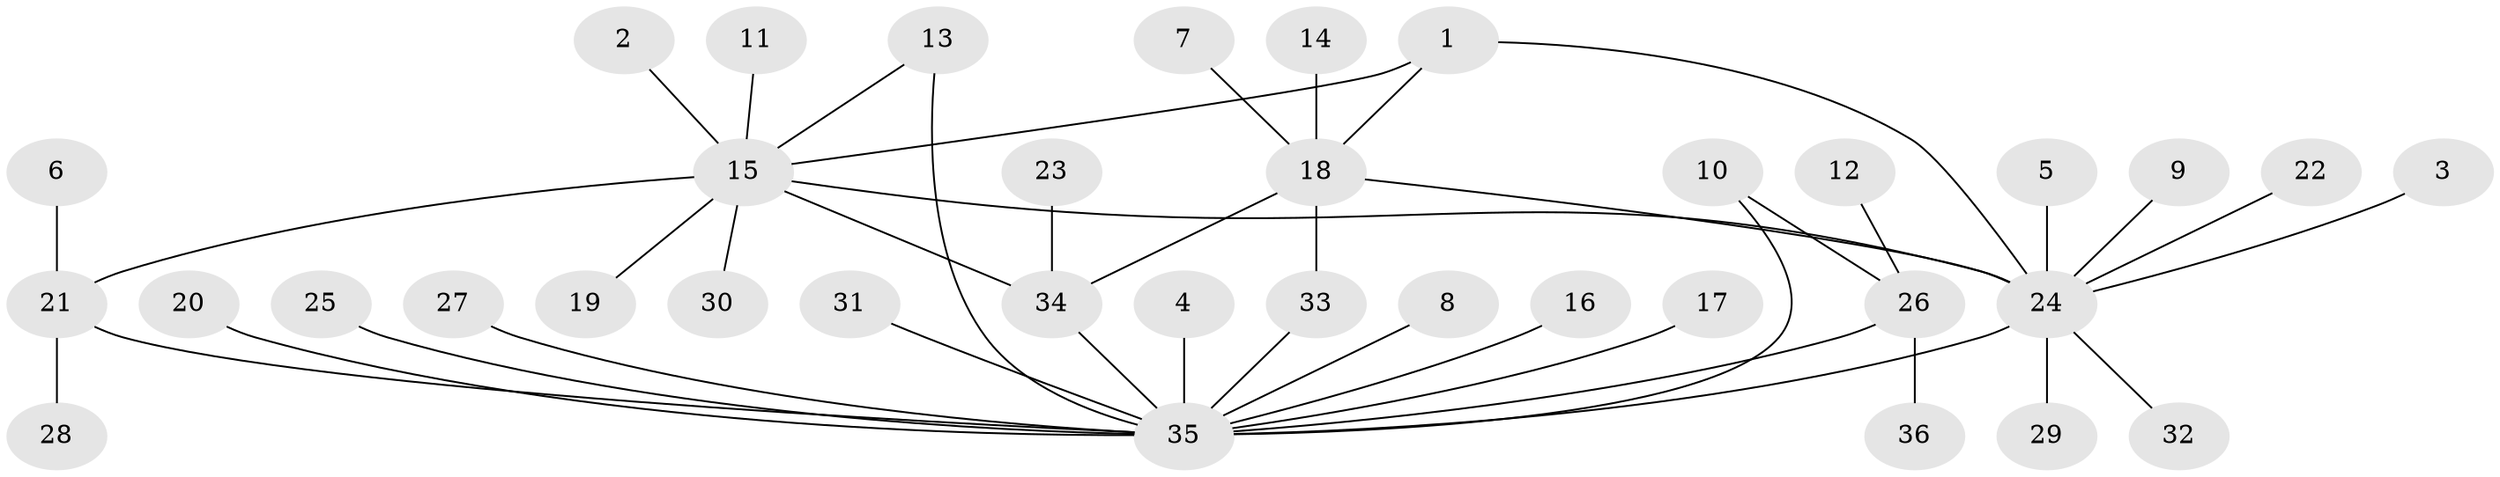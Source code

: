 // original degree distribution, {7: 0.028169014084507043, 4: 0.028169014084507043, 5: 0.04225352112676056, 11: 0.028169014084507043, 12: 0.014084507042253521, 6: 0.04225352112676056, 3: 0.09859154929577464, 2: 0.1267605633802817, 1: 0.5915492957746479}
// Generated by graph-tools (version 1.1) at 2025/50/03/09/25 03:50:35]
// undirected, 36 vertices, 43 edges
graph export_dot {
graph [start="1"]
  node [color=gray90,style=filled];
  1;
  2;
  3;
  4;
  5;
  6;
  7;
  8;
  9;
  10;
  11;
  12;
  13;
  14;
  15;
  16;
  17;
  18;
  19;
  20;
  21;
  22;
  23;
  24;
  25;
  26;
  27;
  28;
  29;
  30;
  31;
  32;
  33;
  34;
  35;
  36;
  1 -- 15 [weight=1.0];
  1 -- 18 [weight=1.0];
  1 -- 24 [weight=1.0];
  2 -- 15 [weight=1.0];
  3 -- 24 [weight=1.0];
  4 -- 35 [weight=1.0];
  5 -- 24 [weight=1.0];
  6 -- 21 [weight=1.0];
  7 -- 18 [weight=1.0];
  8 -- 35 [weight=1.0];
  9 -- 24 [weight=1.0];
  10 -- 26 [weight=1.0];
  10 -- 35 [weight=1.0];
  11 -- 15 [weight=1.0];
  12 -- 26 [weight=1.0];
  13 -- 15 [weight=1.0];
  13 -- 35 [weight=1.0];
  14 -- 18 [weight=1.0];
  15 -- 19 [weight=1.0];
  15 -- 21 [weight=2.0];
  15 -- 24 [weight=1.0];
  15 -- 30 [weight=1.0];
  15 -- 34 [weight=1.0];
  16 -- 35 [weight=1.0];
  17 -- 35 [weight=1.0];
  18 -- 24 [weight=1.0];
  18 -- 33 [weight=1.0];
  18 -- 34 [weight=1.0];
  20 -- 35 [weight=1.0];
  21 -- 28 [weight=1.0];
  21 -- 35 [weight=1.0];
  22 -- 24 [weight=1.0];
  23 -- 34 [weight=1.0];
  24 -- 29 [weight=1.0];
  24 -- 32 [weight=1.0];
  24 -- 35 [weight=3.0];
  25 -- 35 [weight=1.0];
  26 -- 35 [weight=1.0];
  26 -- 36 [weight=1.0];
  27 -- 35 [weight=1.0];
  31 -- 35 [weight=1.0];
  33 -- 35 [weight=1.0];
  34 -- 35 [weight=3.0];
}
